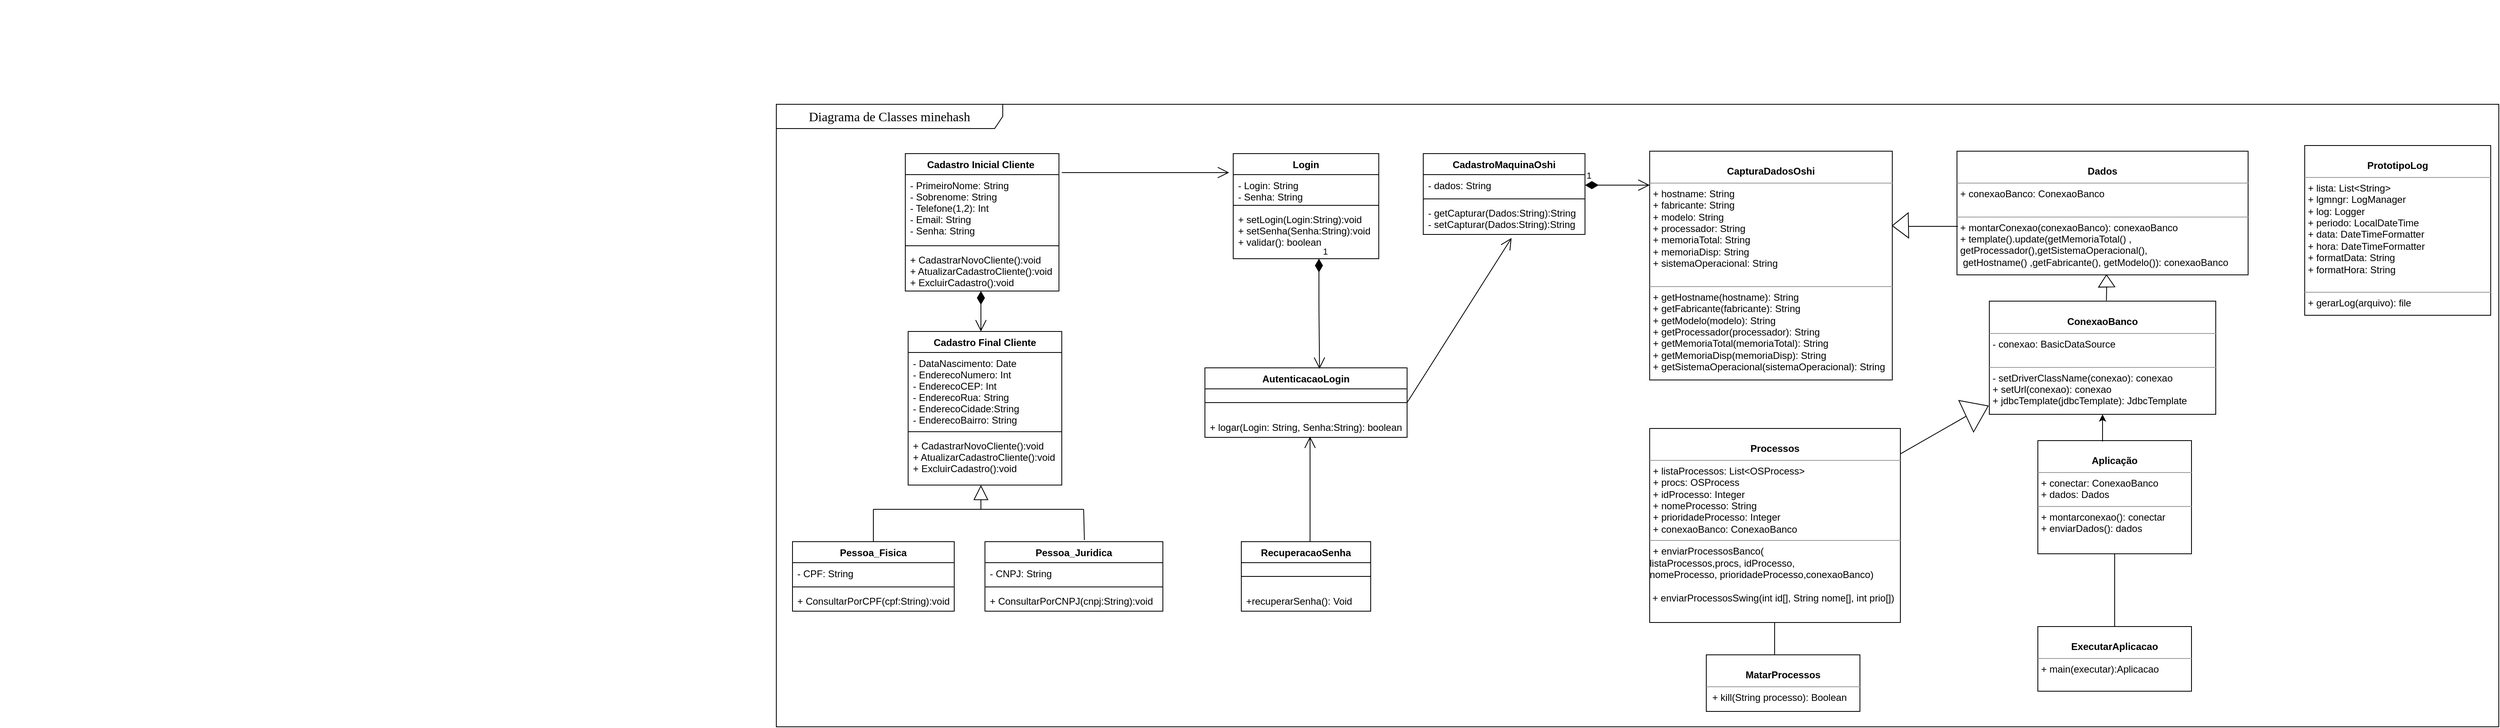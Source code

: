 <mxfile version="12.2.7" type="device" pages="1"><diagram id="vaE4JBZeWl7JKnniOtRk" name="Page-1"><mxGraphModel dx="3253" dy="1265" grid="1" gridSize="10" guides="1" tooltips="1" connect="1" arrows="1" fold="1" page="1" pageScale="1" pageWidth="827" pageHeight="1169" math="0" shadow="0"><root><mxCell id="0"/><mxCell id="1" parent="0"/><mxCell id="SooYa-1nCig1-PcARGIS-1" value="&lt;font style=&quot;font-size: 16px&quot;&gt;Diagrama de Classes minehash&lt;/font&gt;" style="shape=umlFrame;whiteSpace=wrap;html=1;rounded=0;shadow=0;comic=0;labelBackgroundColor=none;strokeWidth=1;fontFamily=Verdana;fontSize=10;align=center;width=280;height=30;" vertex="1" parent="1"><mxGeometry x="460" y="399" width="2130" height="770" as="geometry"/></mxCell><mxCell id="SooYa-1nCig1-PcARGIS-2" value="&lt;p style=&quot;margin: 0px ; margin-top: 4px ; text-align: center&quot;&gt;&lt;br&gt;&lt;b&gt;MatarProcessos&lt;/b&gt;&lt;/p&gt;&lt;hr size=&quot;1&quot;&gt;&lt;p style=&quot;margin: 0px ; margin-left: 4px&quot;&gt;&lt;/p&gt;&lt;p style=&quot;margin: 0px ; margin-left: 4px&quot;&gt;&amp;nbsp;+ kill(String processo): Boolean&lt;br&gt;&lt;br&gt;&lt;/p&gt;" style="verticalAlign=top;align=left;overflow=fill;fontSize=12;fontFamily=Helvetica;html=1;rounded=0;shadow=0;comic=0;labelBackgroundColor=none;strokeWidth=1" vertex="1" parent="1"><mxGeometry x="1610" y="1080" width="190" height="70" as="geometry"/></mxCell><mxCell id="SooYa-1nCig1-PcARGIS-3" value="&lt;p style=&quot;margin: 0px ; margin-top: 4px ; text-align: center&quot;&gt;&lt;br&gt;&lt;b&gt;Dados&lt;/b&gt;&lt;/p&gt;&lt;hr size=&quot;1&quot;&gt;&lt;p style=&quot;margin: 0px ; margin-left: 4px&quot;&gt;+ conexaoBanco: ConexaoBanco&lt;br&gt;&lt;br&gt;&lt;/p&gt;&lt;hr size=&quot;1&quot;&gt;&lt;p style=&quot;margin: 0px ; margin-left: 4px&quot;&gt;+ montarConexao(conexaoBanco): conexaoBanco&lt;br&gt;+ template().update(&lt;span&gt;getMemoriaTotal() ,&lt;/span&gt;&lt;/p&gt;&lt;p style=&quot;margin: 0px ; margin-left: 4px&quot;&gt;&lt;span&gt;getProcessador(),getSistemaOperacional(),&amp;nbsp;&lt;/span&gt;&lt;/p&gt;&lt;p style=&quot;margin: 0px ; margin-left: 4px&quot;&gt;&lt;span&gt;&amp;nbsp;getHostname() ,getFabricante(), getModelo()&lt;/span&gt;): conexaoBanco&amp;nbsp;&lt;/p&gt;" style="verticalAlign=top;align=left;overflow=fill;fontSize=12;fontFamily=Helvetica;html=1;rounded=0;shadow=0;comic=0;labelBackgroundColor=none;strokeWidth=1" vertex="1" parent="1"><mxGeometry x="1920" y="457" width="360" height="153" as="geometry"/></mxCell><mxCell id="SooYa-1nCig1-PcARGIS-4" value="&lt;p style=&quot;margin: 0px ; margin-top: 4px ; text-align: center&quot;&gt;&lt;br&gt;&lt;b&gt;Processos&lt;/b&gt;&lt;/p&gt;&lt;hr size=&quot;1&quot;&gt;&lt;p style=&quot;margin: 0px ; margin-left: 4px&quot;&gt;+ listaProcessos: List&amp;lt;OSProcess&amp;gt;&lt;br&gt;+ procs: OSProcess&lt;/p&gt;&lt;p style=&quot;margin: 0px ; margin-left: 4px&quot;&gt;+ idProcesso: Integer&lt;/p&gt;&lt;p style=&quot;margin: 0px ; margin-left: 4px&quot;&gt;+ nomeProcesso: String&lt;/p&gt;&lt;p style=&quot;margin: 0px ; margin-left: 4px&quot;&gt;+ prioridadeProcesso: Integer&lt;/p&gt;&lt;p style=&quot;margin: 0px ; margin-left: 4px&quot;&gt;+ conexaoBanco: ConexaoBanco&lt;/p&gt;&lt;hr size=&quot;1&quot;&gt;&lt;p style=&quot;margin: 0px ; margin-left: 4px&quot;&gt;+ enviarProcessosBanco(&lt;/p&gt;listaProcessos,procs, idProcesso,&lt;br&gt;nomeProcesso, prioridadeProcesso,conexaoBanco)&lt;br&gt;&lt;span&gt;&lt;br&gt;&amp;nbsp;&lt;/span&gt;&lt;span&gt;+ enviarProcessosSwing(&lt;/span&gt;int id[], String nome[], int prio[])" style="verticalAlign=top;align=left;overflow=fill;fontSize=12;fontFamily=Helvetica;html=1;rounded=0;shadow=0;comic=0;labelBackgroundColor=none;strokeWidth=1" vertex="1" parent="1"><mxGeometry x="1540" y="800" width="310" height="240" as="geometry"/></mxCell><mxCell id="SooYa-1nCig1-PcARGIS-5" value="&lt;p style=&quot;margin: 0px ; margin-top: 4px ; text-align: center&quot;&gt;&lt;br&gt;&lt;b&gt;ExecutarAplicacao&lt;/b&gt;&lt;/p&gt;&lt;hr size=&quot;1&quot;&gt;&lt;p style=&quot;margin: 0px ; margin-left: 4px&quot;&gt;&lt;span&gt;+ main(executar):Aplicacao&lt;/span&gt;&lt;br&gt;&lt;/p&gt;&lt;p style=&quot;margin: 0px ; margin-left: 4px&quot;&gt;&lt;br&gt;&lt;/p&gt;" style="verticalAlign=top;align=left;overflow=fill;fontSize=12;fontFamily=Helvetica;html=1;rounded=0;shadow=0;comic=0;labelBackgroundColor=none;strokeWidth=1" vertex="1" parent="1"><mxGeometry x="2020" y="1045" width="190" height="80" as="geometry"/></mxCell><mxCell id="SooYa-1nCig1-PcARGIS-6" value="&lt;p style=&quot;margin: 0px ; margin-top: 4px ; text-align: center&quot;&gt;&lt;br&gt;&lt;b&gt;Aplicação&lt;/b&gt;&lt;/p&gt;&lt;hr size=&quot;1&quot;&gt;&lt;p style=&quot;margin: 0px ; margin-left: 4px&quot;&gt;+ conectar: ConexaoBanco&lt;/p&gt;&lt;p style=&quot;margin: 0px ; margin-left: 4px&quot;&gt;+ dados: Dados&lt;/p&gt;&lt;hr size=&quot;1&quot;&gt;&lt;p style=&quot;margin: 0px ; margin-left: 4px&quot;&gt;+ montarconexao(): conectar&lt;br&gt;+ enviarDados(): dados&lt;/p&gt;" style="verticalAlign=top;align=left;overflow=fill;fontSize=12;fontFamily=Helvetica;html=1;rounded=0;shadow=0;comic=0;labelBackgroundColor=none;strokeWidth=1" vertex="1" parent="1"><mxGeometry x="2020" y="815" width="190" height="140" as="geometry"/></mxCell><mxCell id="SooYa-1nCig1-PcARGIS-7" value="&lt;p style=&quot;margin: 0px ; margin-top: 4px ; text-align: center&quot;&gt;&lt;br&gt;&lt;b&gt;CapturaDadosOshi&lt;/b&gt;&lt;br&gt;&lt;/p&gt;&lt;hr size=&quot;1&quot;&gt;&lt;p style=&quot;margin: 0px ; margin-left: 4px&quot;&gt;+ hostname: String&lt;br&gt;+ fabricante: String&lt;/p&gt;&lt;p style=&quot;margin: 0px ; margin-left: 4px&quot;&gt;+ modelo: String&lt;/p&gt;&lt;p style=&quot;margin: 0px ; margin-left: 4px&quot;&gt;+ processador: String&lt;/p&gt;&lt;p style=&quot;margin: 0px ; margin-left: 4px&quot;&gt;+ memoriaTotal: String&lt;/p&gt;&lt;p style=&quot;margin: 0px ; margin-left: 4px&quot;&gt;+ memoriaDisp: String&lt;/p&gt;&lt;p style=&quot;margin: 0px ; margin-left: 4px&quot;&gt;+ sistemaOperacional: String&lt;/p&gt;&lt;p style=&quot;margin: 0px ; margin-left: 4px&quot;&gt;&lt;br&gt;&lt;/p&gt;&lt;hr size=&quot;1&quot;&gt;&lt;p style=&quot;margin: 0px ; margin-left: 4px&quot;&gt;+ getHostname(hostname): String&lt;br&gt;+ getFabricante(fabricante): String&lt;/p&gt;&lt;p style=&quot;margin: 0px ; margin-left: 4px&quot;&gt;+ getModelo(modelo): String&lt;/p&gt;&lt;p style=&quot;margin: 0px ; margin-left: 4px&quot;&gt;+ getProcessador(processador): String&lt;/p&gt;&lt;p style=&quot;margin: 0px ; margin-left: 4px&quot;&gt;+ getMemoriaTotal(memoriaTotal): String&lt;/p&gt;&lt;p style=&quot;margin: 0px ; margin-left: 4px&quot;&gt;+ getMemoriaDisp(memoriaDisp): String&lt;/p&gt;&lt;p style=&quot;margin: 0px ; margin-left: 4px&quot;&gt;+ getSistemaOperacional(sistemaOperacional): String&lt;/p&gt;&lt;p style=&quot;margin: 0px ; margin-left: 4px&quot;&gt;&lt;br&gt;&lt;/p&gt;" style="verticalAlign=top;align=left;overflow=fill;fontSize=12;fontFamily=Helvetica;html=1;rounded=0;shadow=0;comic=0;labelBackgroundColor=none;strokeWidth=1" vertex="1" parent="1"><mxGeometry x="1540" y="457" width="300" height="283" as="geometry"/></mxCell><mxCell id="SooYa-1nCig1-PcARGIS-8" value="&lt;p style=&quot;margin: 4px 0px 0px ; text-align: center&quot;&gt;&lt;br&gt;&lt;b&gt;ConexaoBanco&lt;/b&gt;&lt;/p&gt;&lt;hr size=&quot;1&quot;&gt;&lt;p style=&quot;margin: 0px ; margin-left: 4px&quot;&gt;- conexao: BasicDataSource&lt;br&gt;&lt;br&gt;&lt;/p&gt;&lt;hr size=&quot;1&quot;&gt;&lt;p style=&quot;margin: 0px ; margin-left: 4px&quot;&gt;- setDriverClassName(conexao): conexao&lt;br&gt;+ setUrl(conexao): conexao&lt;/p&gt;&lt;p style=&quot;margin: 0px ; margin-left: 4px&quot;&gt;+ jdbcTemplate(jdbcTemplate):&amp;nbsp;JdbcTemplate&lt;br&gt;&lt;/p&gt;&lt;p style=&quot;margin: 0px ; margin-left: 4px&quot;&gt;&lt;br&gt;&lt;/p&gt;" style="verticalAlign=top;align=left;overflow=fill;fontSize=12;fontFamily=Helvetica;html=1;rounded=0;shadow=0;comic=0;labelBackgroundColor=none;strokeWidth=1" vertex="1" parent="1"><mxGeometry x="1960" y="642.5" width="280" height="140" as="geometry"/></mxCell><mxCell id="SooYa-1nCig1-PcARGIS-9" value="" style="endArrow=none;html=1;entryX=0.003;entryY=0.608;entryDx=0;entryDy=0;entryPerimeter=0;" edge="1" parent="1" target="SooYa-1nCig1-PcARGIS-3"><mxGeometry width="50" height="50" relative="1" as="geometry"><mxPoint x="1842" y="550" as="sourcePoint"/><mxPoint x="1905" y="508.5" as="targetPoint"/></mxGeometry></mxCell><mxCell id="SooYa-1nCig1-PcARGIS-10" value="" style="triangle;whiteSpace=wrap;html=1;rotation=179;" vertex="1" parent="1"><mxGeometry x="1840" y="533.5" width="20" height="31" as="geometry"/></mxCell><mxCell id="SooYa-1nCig1-PcARGIS-11" value="&lt;p style=&quot;margin: 0px ; margin-top: 4px ; text-align: center&quot;&gt;&lt;br&gt;&lt;b&gt;PrototipoLog&lt;/b&gt;&lt;/p&gt;&lt;hr size=&quot;1&quot;&gt;&lt;p style=&quot;margin: 0px ; margin-left: 4px&quot;&gt;+ lista: List&amp;lt;String&amp;gt;&lt;/p&gt;&lt;p style=&quot;margin: 0px ; margin-left: 4px&quot;&gt;+ lgmngr: LogManager&lt;/p&gt;&lt;p style=&quot;margin: 0px ; margin-left: 4px&quot;&gt;+&amp;nbsp;log:&amp;nbsp;Logger&lt;/p&gt;&lt;p style=&quot;margin: 0px ; margin-left: 4px&quot;&gt;+&amp;nbsp;periodo:&amp;nbsp;LocalDateTime&lt;/p&gt;&lt;p style=&quot;margin: 0px ; margin-left: 4px&quot;&gt;+&amp;nbsp;data:&amp;nbsp;DateTimeFormatter&lt;/p&gt;&lt;p style=&quot;margin: 0px ; margin-left: 4px&quot;&gt;+&amp;nbsp;hora: DateTimeFormatter&lt;/p&gt;&lt;p style=&quot;margin: 0px ; margin-left: 4px&quot;&gt;+&amp;nbsp;formatData:&amp;nbsp;String&lt;/p&gt;&lt;p style=&quot;margin: 0px ; margin-left: 4px&quot;&gt;+&amp;nbsp;formatHora:&amp;nbsp;String&lt;/p&gt;&lt;p style=&quot;margin: 0px ; margin-left: 4px&quot;&gt;&lt;br&gt;&lt;/p&gt;&lt;hr size=&quot;1&quot;&gt;&lt;p style=&quot;margin: 0px ; margin-left: 4px&quot;&gt;+&amp;nbsp;gerarLog(arquivo): file&lt;/p&gt;" style="verticalAlign=top;align=left;overflow=fill;fontSize=12;fontFamily=Helvetica;html=1;rounded=0;shadow=0;comic=0;labelBackgroundColor=none;strokeWidth=1" vertex="1" parent="1"><mxGeometry x="2350" y="450" width="230" height="210" as="geometry"/></mxCell><mxCell id="SooYa-1nCig1-PcARGIS-12" value="" style="endArrow=none;html=1;entryX=0.5;entryY=1;entryDx=0;entryDy=0;" edge="1" parent="1" source="SooYa-1nCig1-PcARGIS-5" target="SooYa-1nCig1-PcARGIS-6"><mxGeometry width="50" height="50" relative="1" as="geometry"><mxPoint x="2070" y="1005" as="sourcePoint"/><mxPoint x="2120" y="955" as="targetPoint"/></mxGeometry></mxCell><mxCell id="SooYa-1nCig1-PcARGIS-13" value="" style="endArrow=none;html=1;" edge="1" parent="1"><mxGeometry width="50" height="50" relative="1" as="geometry"><mxPoint x="1694.5" y="1080" as="sourcePoint"/><mxPoint x="1694.5" y="1040" as="targetPoint"/></mxGeometry></mxCell><mxCell id="SooYa-1nCig1-PcARGIS-14" value="" style="triangle;whiteSpace=wrap;html=1;rotation=155;direction=west;" vertex="1" parent="1"><mxGeometry x="1930" y="757" width="30" height="43" as="geometry"/></mxCell><mxCell id="SooYa-1nCig1-PcARGIS-15" value="" style="endArrow=none;html=1;entryX=0;entryY=0.5;entryDx=0;entryDy=0;" edge="1" parent="1" source="SooYa-1nCig1-PcARGIS-4" target="SooYa-1nCig1-PcARGIS-14"><mxGeometry width="50" height="50" relative="1" as="geometry"><mxPoint x="1890" y="820" as="sourcePoint"/><mxPoint x="1940" y="770" as="targetPoint"/></mxGeometry></mxCell><mxCell id="SooYa-1nCig1-PcARGIS-16" value="" style="endArrow=classic;html=1;entryX=0.5;entryY=1;entryDx=0;entryDy=0;" edge="1" parent="1" target="SooYa-1nCig1-PcARGIS-8"><mxGeometry width="50" height="50" relative="1" as="geometry"><mxPoint x="2100" y="816" as="sourcePoint"/><mxPoint x="2110" y="780" as="targetPoint"/></mxGeometry></mxCell><mxCell id="SooYa-1nCig1-PcARGIS-17" value="" style="triangle;whiteSpace=wrap;html=1;rotation=179;direction=south;" vertex="1" parent="1"><mxGeometry x="2095" y="610" width="20" height="15" as="geometry"/></mxCell><mxCell id="SooYa-1nCig1-PcARGIS-18" value="" style="endArrow=none;html=1;entryX=0;entryY=0.5;entryDx=0;entryDy=0;exitX=0.517;exitY=-0.005;exitDx=0;exitDy=0;exitPerimeter=0;" edge="1" parent="1" source="SooYa-1nCig1-PcARGIS-8" target="SooYa-1nCig1-PcARGIS-17"><mxGeometry width="50" height="50" relative="1" as="geometry"><mxPoint x="2105" y="640" as="sourcePoint"/><mxPoint x="2115.08" y="626.024" as="targetPoint"/></mxGeometry></mxCell><mxCell id="SooYa-1nCig1-PcARGIS-19" value="Login" style="swimlane;fontStyle=1;align=center;verticalAlign=top;childLayout=stackLayout;horizontal=1;startSize=26;horizontalStack=0;resizeParent=1;resizeParentMax=0;resizeLast=0;collapsible=1;marginBottom=0;" vertex="1" parent="1"><mxGeometry x="1025" y="460" width="180" height="130" as="geometry"/></mxCell><mxCell id="SooYa-1nCig1-PcARGIS-20" value="- Login: String &#10;- Senha: String " style="text;strokeColor=none;fillColor=none;align=left;verticalAlign=top;spacingLeft=4;spacingRight=4;overflow=hidden;rotatable=0;points=[[0,0.5],[1,0.5]];portConstraint=eastwest;" vertex="1" parent="SooYa-1nCig1-PcARGIS-19"><mxGeometry y="26" width="180" height="34" as="geometry"/></mxCell><mxCell id="SooYa-1nCig1-PcARGIS-21" value="" style="line;strokeWidth=1;fillColor=none;align=left;verticalAlign=middle;spacingTop=-1;spacingLeft=3;spacingRight=3;rotatable=0;labelPosition=right;points=[];portConstraint=eastwest;" vertex="1" parent="SooYa-1nCig1-PcARGIS-19"><mxGeometry y="60" width="180" height="8" as="geometry"/></mxCell><mxCell id="SooYa-1nCig1-PcARGIS-22" value="+ setLogin(Login:String):void&#10;+ setSenha(Senha:String):void&#10;+ validar(): boolean" style="text;strokeColor=none;fillColor=none;align=left;verticalAlign=top;spacingLeft=4;spacingRight=4;overflow=hidden;rotatable=0;points=[[0,0.5],[1,0.5]];portConstraint=eastwest;" vertex="1" parent="SooYa-1nCig1-PcARGIS-19"><mxGeometry y="68" width="180" height="62" as="geometry"/></mxCell><mxCell id="SooYa-1nCig1-PcARGIS-23" value="AutenticacaoLogin" style="swimlane;fontStyle=1;align=center;verticalAlign=top;childLayout=stackLayout;horizontal=1;startSize=26;horizontalStack=0;resizeParent=1;resizeParentMax=0;resizeLast=0;collapsible=1;marginBottom=0;" vertex="1" parent="1"><mxGeometry x="990" y="725" width="250" height="86" as="geometry"/></mxCell><mxCell id="SooYa-1nCig1-PcARGIS-24" value="" style="line;strokeWidth=1;fillColor=none;align=left;verticalAlign=middle;spacingTop=-1;spacingLeft=3;spacingRight=3;rotatable=0;labelPosition=right;points=[];portConstraint=eastwest;" vertex="1" parent="SooYa-1nCig1-PcARGIS-23"><mxGeometry y="26" width="250" height="34" as="geometry"/></mxCell><mxCell id="SooYa-1nCig1-PcARGIS-25" value="+ logar(Login: String, Senha:String): boolean&#10;" style="text;strokeColor=none;fillColor=none;align=left;verticalAlign=top;spacingLeft=4;spacingRight=4;overflow=hidden;rotatable=0;points=[[0,0.5],[1,0.5]];portConstraint=eastwest;" vertex="1" parent="SooYa-1nCig1-PcARGIS-23"><mxGeometry y="60" width="250" height="26" as="geometry"/></mxCell><mxCell id="SooYa-1nCig1-PcARGIS-26" value="RecuperacaoSenha" style="swimlane;fontStyle=1;align=center;verticalAlign=top;childLayout=stackLayout;horizontal=1;startSize=26;horizontalStack=0;resizeParent=1;resizeParentMax=0;resizeLast=0;collapsible=1;marginBottom=0;" vertex="1" parent="1"><mxGeometry x="1035" y="940" width="160" height="86" as="geometry"/></mxCell><mxCell id="SooYa-1nCig1-PcARGIS-27" value="" style="line;strokeWidth=1;fillColor=none;align=left;verticalAlign=middle;spacingTop=-1;spacingLeft=3;spacingRight=3;rotatable=0;labelPosition=right;points=[];portConstraint=eastwest;" vertex="1" parent="SooYa-1nCig1-PcARGIS-26"><mxGeometry y="26" width="160" height="34" as="geometry"/></mxCell><mxCell id="SooYa-1nCig1-PcARGIS-28" value="+recuperarSenha(): Void" style="text;strokeColor=none;fillColor=none;align=left;verticalAlign=top;spacingLeft=4;spacingRight=4;overflow=hidden;rotatable=0;points=[[0,0.5],[1,0.5]];portConstraint=eastwest;" vertex="1" parent="SooYa-1nCig1-PcARGIS-26"><mxGeometry y="60" width="160" height="26" as="geometry"/></mxCell><mxCell id="SooYa-1nCig1-PcARGIS-29" value="CadastroMaquinaOshi" style="swimlane;fontStyle=1;align=center;verticalAlign=top;childLayout=stackLayout;horizontal=1;startSize=26;horizontalStack=0;resizeParent=1;resizeParentMax=0;resizeLast=0;collapsible=1;marginBottom=0;" vertex="1" parent="1"><mxGeometry x="1260" y="460" width="200" height="100" as="geometry"/></mxCell><mxCell id="SooYa-1nCig1-PcARGIS-30" value="- dados: String" style="text;strokeColor=none;fillColor=none;align=left;verticalAlign=top;spacingLeft=4;spacingRight=4;overflow=hidden;rotatable=0;points=[[0,0.5],[1,0.5]];portConstraint=eastwest;" vertex="1" parent="SooYa-1nCig1-PcARGIS-29"><mxGeometry y="26" width="200" height="26" as="geometry"/></mxCell><mxCell id="SooYa-1nCig1-PcARGIS-31" value="" style="line;strokeWidth=1;fillColor=none;align=left;verticalAlign=middle;spacingTop=-1;spacingLeft=3;spacingRight=3;rotatable=0;labelPosition=right;points=[];portConstraint=eastwest;" vertex="1" parent="SooYa-1nCig1-PcARGIS-29"><mxGeometry y="52" width="200" height="8" as="geometry"/></mxCell><mxCell id="SooYa-1nCig1-PcARGIS-32" value="- getCapturar(Dados:String):String&#10;- setCapturar(Dados:String):String" style="text;strokeColor=none;fillColor=none;align=left;verticalAlign=top;spacingLeft=4;spacingRight=4;overflow=hidden;rotatable=0;points=[[0,0.5],[1,0.5]];portConstraint=eastwest;" vertex="1" parent="SooYa-1nCig1-PcARGIS-29"><mxGeometry y="60" width="200" height="40" as="geometry"/></mxCell><mxCell id="SooYa-1nCig1-PcARGIS-33" value="1" style="endArrow=open;html=1;endSize=12;startArrow=diamondThin;startSize=14;startFill=1;edgeStyle=orthogonalEdgeStyle;align=left;verticalAlign=bottom;entryX=0.567;entryY=0.015;entryDx=0;entryDy=0;entryPerimeter=0;" edge="1" parent="1" target="SooYa-1nCig1-PcARGIS-23"><mxGeometry x="-1" y="3" relative="1" as="geometry"><mxPoint x="1131" y="590" as="sourcePoint"/><mxPoint x="1120.5" y="710" as="targetPoint"/><Array as="points"><mxPoint x="1131" y="650"/><mxPoint x="1131" y="650"/></Array></mxGeometry></mxCell><mxCell id="SooYa-1nCig1-PcARGIS-34" value="" style="endArrow=open;endFill=1;endSize=12;html=1;entryX=0.546;entryY=1.11;entryDx=0;entryDy=0;entryPerimeter=0;exitX=1;exitY=0.5;exitDx=0;exitDy=0;" edge="1" parent="1" source="SooYa-1nCig1-PcARGIS-23" target="SooYa-1nCig1-PcARGIS-32"><mxGeometry width="160" relative="1" as="geometry"><mxPoint x="1070" y="642" as="sourcePoint"/><mxPoint x="1257.5" y="642" as="targetPoint"/></mxGeometry></mxCell><mxCell id="SooYa-1nCig1-PcARGIS-35" value="1" style="endArrow=open;html=1;endSize=12;startArrow=diamondThin;startSize=14;startFill=1;edgeStyle=orthogonalEdgeStyle;align=left;verticalAlign=bottom;exitX=1;exitY=0.5;exitDx=0;exitDy=0;" edge="1" parent="1" source="SooYa-1nCig1-PcARGIS-30"><mxGeometry x="-1" y="3" relative="1" as="geometry"><mxPoint x="1380" y="480" as="sourcePoint"/><mxPoint x="1540" y="499" as="targetPoint"/></mxGeometry></mxCell><mxCell id="SooYa-1nCig1-PcARGIS-36" value="" style="endArrow=open;endFill=1;endSize=12;html=1;" edge="1" parent="1"><mxGeometry width="160" relative="1" as="geometry"><mxPoint x="1120" y="940" as="sourcePoint"/><mxPoint x="1120" y="810" as="targetPoint"/></mxGeometry></mxCell><mxCell id="SooYa-1nCig1-PcARGIS-38" value="&lt;span style=&quot;color: rgba(0 , 0 , 0 , 0) ; font-family: monospace ; font-size: 0px&quot;&gt;%3CmxGraphModel%3E%3Croot%3E%3CmxCell%20id%3D%220%22%2F%3E%3CmxCell%20id%3D%221%22%20parent%3D%220%22%2F%3E%3CmxCell%20id%3D%222%22%20value%3D%22Cadastro%20Inicial%20Cliente%C2%A0%22%20style%3D%22swimlane%3BfontStyle%3D1%3Balign%3Dcenter%3BverticalAlign%3Dtop%3BchildLayout%3DstackLayout%3Bhorizontal%3D1%3BstartSize%3D26%3BhorizontalStack%3D0%3BresizeParent%3D1%3BresizeParentMax%3D0%3BresizeLast%3D0%3Bcollapsible%3D1%3BmarginBottom%3D0%3B%22%20vertex%3D%221%22%20parent%3D%221%22%3E%3CmxGeometry%20x%3D%22859.5%22%20y%3D%22480%22%20width%3D%22190%22%20height%3D%22170%22%20as%3D%22geometry%22%2F%3E%3C%2FmxCell%3E%3CmxCell%20id%3D%223%22%20value%3D%22-%20PrimeiroNome%3A%20String%26%2310%3B-%20Sobrenome%3A%20String%26%2310%3B-%20Telefone(1%2C2)%3A%20Int%26%2310%3B-%20Email%3A%20String%26%2310%3B-%20Senha%3A%20String%C2%A0%C2%A0%22%20style%3D%22text%3BstrokeColor%3Dnone%3BfillColor%3Dnone%3Balign%3Dleft%3BverticalAlign%3Dtop%3BspacingLeft%3D4%3BspacingRight%3D4%3Boverflow%3Dhidden%3Brotatable%3D0%3Bpoints%3D%5B%5B0%2C0.5%5D%2C%5B1%2C0.5%5D%5D%3BportConstraint%3Deastwest%3B%22%20vertex%3D%221%22%20parent%3D%222%22%3E%3CmxGeometry%20y%3D%2226%22%20width%3D%22190%22%20height%3D%2284%22%20as%3D%22geometry%22%2F%3E%3C%2FmxCell%3E%3CmxCell%20id%3D%224%22%20value%3D%22%22%20style%3D%22line%3BstrokeWidth%3D1%3BfillColor%3Dnone%3Balign%3Dleft%3BverticalAlign%3Dmiddle%3BspacingTop%3D-1%3BspacingLeft%3D3%3BspacingRight%3D3%3Brotatable%3D0%3BlabelPosition%3Dright%3Bpoints%3D%5B%5D%3BportConstraint%3Deastwest%3B%22%20vertex%3D%221%22%20parent%3D%222%22%3E%3CmxGeometry%20y%3D%22110%22%20width%3D%22190%22%20height%3D%228%22%20as%3D%22geometry%22%2F%3E%3C%2FmxCell%3E%3CmxCell%20id%3D%225%22%20value%3D%22%2B%20CadastrarNovoCliente()%3Avoid%26%2310%3B%2B%20AtualizarCadastroCliente()%3Avoid%26%2310%3B%2B%20ExcluirCadastro()%3Avoid%26%2310%3B%26%2310%3B%22%20style%3D%22text%3BstrokeColor%3Dnone%3BfillColor%3Dnone%3Balign%3Dleft%3BverticalAlign%3Dtop%3BspacingLeft%3D4%3BspacingRight%3D4%3Boverflow%3Dhidden%3Brotatable%3D0%3Bpoints%3D%5B%5B0%2C0.5%5D%2C%5B1%2C0.5%5D%5D%3BportConstraint%3Deastwest%3B%22%20vertex%3D%221%22%20parent%3D%222%22%3E%3CmxGeometry%20y%3D%22118%22%20width%3D%22190%22%20height%3D%2252%22%20as%3D%22geometry%22%2F%3E%3C%2FmxCell%3E%3CmxCell%20id%3D%226%22%20value%3D%22Cadastro%20Final%20Cliente%22%20style%3D%22swimlane%3BfontStyle%3D1%3Balign%3Dcenter%3BverticalAlign%3Dtop%3BchildLayout%3DstackLayout%3Bhorizontal%3D1%3BstartSize%3D26%3BhorizontalStack%3D0%3BresizeParent%3D1%3BresizeParentMax%3D0%3BresizeLast%3D0%3Bcollapsible%3D1%3BmarginBottom%3D0%3B%22%20vertex%3D%221%22%20parent%3D%221%22%3E%3CmxGeometry%20x%3D%22863%22%20y%3D%22700%22%20width%3D%22190%22%20height%3D%22190%22%20as%3D%22geometry%22%2F%3E%3C%2FmxCell%3E%3CmxCell%20id%3D%227%22%20value%3D%22-%20DataNascimento%3A%20Date%26%2310%3B-%20EnderecoNumero%3A%20Int%26%2310%3B-%20EnderecoCEP%3A%20Int%26%2310%3B-%20EnderecoRua%3A%20String%26%2310%3B-%20EnderecoCidade%3AString%26%2310%3B-%20EnderecoBairro%3A%20String%26%2310%3B%26%2310%3B%22%20style%3D%22text%3BstrokeColor%3Dnone%3BfillColor%3Dnone%3Balign%3Dleft%3BverticalAlign%3Dtop%3BspacingLeft%3D4%3BspacingRight%3D4%3Boverflow%3Dhidden%3Brotatable%3D0%3Bpoints%3D%5B%5B0%2C0.5%5D%2C%5B1%2C0.5%5D%5D%3BportConstraint%3Deastwest%3B%22%20vertex%3D%221%22%20parent%3D%226%22%3E%3CmxGeometry%20y%3D%2226%22%20width%3D%22190%22%20height%3D%2294%22%20as%3D%22geometry%22%2F%3E%3C%2FmxCell%3E%3CmxCell%20id%3D%228%22%20value%3D%22%22%20style%3D%22line%3BstrokeWidth%3D1%3BfillColor%3Dnone%3Balign%3Dleft%3BverticalAlign%3Dmiddle%3BspacingTop%3D-1%3BspacingLeft%3D3%3BspacingRight%3D3%3Brotatable%3D0%3BlabelPosition%3Dright%3Bpoints%3D%5B%5D%3BportConstraint%3Deastwest%3B%22%20vertex%3D%221%22%20parent%3D%226%22%3E%3CmxGeometry%20y%3D%22120%22%20width%3D%22190%22%20height%3D%228%22%20as%3D%22geometry%22%2F%3E%3C%2FmxCell%3E%3CmxCell%20id%3D%229%22%20value%3D%22%2B%20CadastrarNovoCliente()%3Avoid%26%2310%3B%2B%20AtualizarCadastroCliente()%3Avoid%26%2310%3B%2B%20ExcluirCadastro()%3Avoid%26%2310%3B%22%20style%3D%22text%3BstrokeColor%3Dnone%3BfillColor%3Dnone%3Balign%3Dleft%3BverticalAlign%3Dtop%3BspacingLeft%3D4%3BspacingRight%3D4%3Boverflow%3Dhidden%3Brotatable%3D0%3Bpoints%3D%5B%5B0%2C0.5%5D%2C%5B1%2C0.5%5D%5D%3BportConstraint%3Deastwest%3B%22%20vertex%3D%221%22%20parent%3D%226%22%3E%3CmxGeometry%20y%3D%22128%22%20width%3D%22190%22%20height%3D%2262%22%20as%3D%22geometry%22%2F%3E%3C%2FmxCell%3E%3CmxCell%20id%3D%2210%22%20value%3D%22Pessoa_Fisica%22%20style%3D%22swimlane%3BfontStyle%3D1%3Balign%3Dcenter%3BverticalAlign%3Dtop%3BchildLayout%3DstackLayout%3Bhorizontal%3D1%3BstartSize%3D26%3BhorizontalStack%3D0%3BresizeParent%3D1%3BresizeParentMax%3D0%3BresizeLast%3D0%3Bcollapsible%3D1%3BmarginBottom%3D0%3B%22%20vertex%3D%221%22%20parent%3D%221%22%3E%3CmxGeometry%20x%3D%22720%22%20y%3D%22940%22%20width%3D%22200%22%20height%3D%2286%22%20as%3D%22geometry%22%2F%3E%3C%2FmxCell%3E%3CmxCell%20id%3D%2211%22%20value%3D%22-%20CPF%3A%20String%22%20style%3D%22text%3BstrokeColor%3Dnone%3BfillColor%3Dnone%3Balign%3Dleft%3BverticalAlign%3Dtop%3BspacingLeft%3D4%3BspacingRight%3D4%3Boverflow%3Dhidden%3Brotatable%3D0%3Bpoints%3D%5B%5B0%2C0.5%5D%2C%5B1%2C0.5%5D%5D%3BportConstraint%3Deastwest%3B%22%20vertex%3D%221%22%20parent%3D%2210%22%3E%3CmxGeometry%20y%3D%2226%22%20width%3D%22200%22%20height%3D%2226%22%20as%3D%22geometry%22%2F%3E%3C%2FmxCell%3E%3CmxCell%20id%3D%2212%22%20value%3D%22%22%20style%3D%22line%3BstrokeWidth%3D1%3BfillColor%3Dnone%3Balign%3Dleft%3BverticalAlign%3Dmiddle%3BspacingTop%3D-1%3BspacingLeft%3D3%3BspacingRight%3D3%3Brotatable%3D0%3BlabelPosition%3Dright%3Bpoints%3D%5B%5D%3BportConstraint%3Deastwest%3B%22%20vertex%3D%221%22%20parent%3D%2210%22%3E%3CmxGeometry%20y%3D%2252%22%20width%3D%22200%22%20height%3D%228%22%20as%3D%22geometry%22%2F%3E%3C%2FmxCell%3E%3CmxCell%20id%3D%2213%22%20value%3D%22%2B%20ConsultarPorCPF(cpf%3AString)%3Avoid%22%20style%3D%22text%3BstrokeColor%3Dnone%3BfillColor%3Dnone%3Balign%3Dleft%3BverticalAlign%3Dtop%3BspacingLeft%3D4%3BspacingRight%3D4%3Boverflow%3Dhidden%3Brotatable%3D0%3Bpoints%3D%5B%5B0%2C0.5%5D%2C%5B1%2C0.5%5D%5D%3BportConstraint%3Deastwest%3B%22%20vertex%3D%221%22%20parent%3D%2210%22%3E%3CmxGeometry%20y%3D%2260%22%20width%3D%22200%22%20height%3D%2226%22%20as%3D%22geometry%22%2F%3E%3C%2FmxCell%3E%3CmxCell%20id%3D%2214%22%20value%3D%22Pessoa_Juridica%22%20style%3D%22swimlane%3BfontStyle%3D1%3Balign%3Dcenter%3BverticalAlign%3Dtop%3BchildLayout%3DstackLayout%3Bhorizontal%3D1%3BstartSize%3D26%3BhorizontalStack%3D0%3BresizeParent%3D1%3BresizeParentMax%3D0%3BresizeLast%3D0%3Bcollapsible%3D1%3BmarginBottom%3D0%3B%22%20vertex%3D%221%22%20parent%3D%221%22%3E%3CmxGeometry%20x%3D%22960%22%20y%3D%22940%22%20width%3D%22220%22%20height%3D%2286%22%20as%3D%22geometry%22%2F%3E%3C%2FmxCell%3E%3CmxCell%20id%3D%2215%22%20value%3D%22-%20CNPJ%3A%20String%C2%A0%22%20style%3D%22text%3BstrokeColor%3Dnone%3BfillColor%3Dnone%3Balign%3Dleft%3BverticalAlign%3Dtop%3BspacingLeft%3D4%3BspacingRight%3D4%3Boverflow%3Dhidden%3Brotatable%3D0%3Bpoints%3D%5B%5B0%2C0.5%5D%2C%5B1%2C0.5%5D%5D%3BportConstraint%3Deastwest%3B%22%20vertex%3D%221%22%20parent%3D%2214%22%3E%3CmxGeometry%20y%3D%2226%22%20width%3D%22220%22%20height%3D%2226%22%20as%3D%22geometry%22%2F%3E%3C%2FmxCell%3E%3CmxCell%20id%3D%2216%22%20value%3D%22%22%20style%3D%22line%3BstrokeWidth%3D1%3BfillColor%3Dnone%3Balign%3Dleft%3BverticalAlign%3Dmiddle%3BspacingTop%3D-1%3BspacingLeft%3D3%3BspacingRight%3D3%3Brotatable%3D0%3BlabelPosition%3Dright%3Bpoints%3D%5B%5D%3BportConstraint%3Deastwest%3B%22%20vertex%3D%221%22%20parent%3D%2214%22%3E%3CmxGeometry%20y%3D%2252%22%20width%3D%22220%22%20height%3D%228%22%20as%3D%22geometry%22%2F%3E%3C%2FmxCell%3E%3CmxCell%20id%3D%2217%22%20value%3D%22%2B%20ConsultarPorCNPJ(cnpj%3AString)%3Avoid%22%20style%3D%22text%3BstrokeColor%3Dnone%3BfillColor%3Dnone%3Balign%3Dleft%3BverticalAlign%3Dtop%3BspacingLeft%3D4%3BspacingRight%3D4%3Boverflow%3Dhidden%3Brotatable%3D0%3Bpoints%3D%5B%5B0%2C0.5%5D%2C%5B1%2C0.5%5D%5D%3BportConstraint%3Deastwest%3B%22%20vertex%3D%221%22%20parent%3D%2214%22%3E%3CmxGeometry%20y%3D%2260%22%20width%3D%22220%22%20height%3D%2226%22%20as%3D%22geometry%22%2F%3E%3C%2FmxCell%3E%3CmxCell%20id%3D%2218%22%20value%3D%22%22%20style%3D%22endArrow%3Dblock%3BendSize%3D16%3BendFill%3D0%3Bhtml%3D1%3B%22%20edge%3D%221%22%20parent%3D%221%22%3E%3CmxGeometry%20x%3D%221%22%20y%3D%22-215%22%20width%3D%22160%22%20relative%3D%221%22%20as%3D%22geometry%22%3E%3CmxPoint%20x%3D%22953%22%20y%3D%22920%22%20as%3D%22sourcePoint%22%2F%3E%3CmxPoint%20x%3D%22953%22%20y%3D%22890%22%20as%3D%22targetPoint%22%2F%3E%3CmxPoint%20x%3D%22190%22%20y%3D%22-115%22%20as%3D%22offset%22%2F%3E%3C%2FmxGeometry%3E%3C%2FmxCell%3E%3CmxCell%20id%3D%2219%22%20value%3D%22%22%20style%3D%22endArrow%3Dnone%3Bhtml%3D1%3BedgeStyle%3DorthogonalEdgeStyle%3B%22%20edge%3D%221%22%20parent%3D%221%22%3E%3CmxGeometry%20relative%3D%221%22%20as%3D%22geometry%22%3E%3CmxPoint%20x%3D%22820%22%20y%3D%22920%22%20as%3D%22sourcePoint%22%2F%3E%3CmxPoint%20x%3D%221080%22%20y%3D%22920%22%20as%3D%22targetPoint%22%2F%3E%3C%2FmxGeometry%3E%3C%2FmxCell%3E%3CmxCell%20id%3D%2220%22%20value%3D%22%22%20style%3D%22resizable%3D0%3Bhtml%3D1%3Balign%3Dleft%3BverticalAlign%3Dbottom%3BlabelBackgroundColor%3D%23ffffff%3BfontSize%3D10%3B%22%20connectable%3D%220%22%20vertex%3D%221%22%20parent%3D%2219%22%3E%3CmxGeometry%20x%3D%22-1%22%20relative%3D%221%22%20as%3D%22geometry%22%2F%3E%3C%2FmxCell%3E%3CmxCell%20id%3D%2221%22%20value%3D%22%22%20style%3D%22resizable%3D0%3Bhtml%3D1%3Balign%3Dright%3BverticalAlign%3Dbottom%3BlabelBackgroundColor%3D%23ffffff%3BfontSize%3D10%3B%22%20connectable%3D%220%22%20vertex%3D%221%22%20parent%3D%2219%22%3E%3CmxGeometry%20x%3D%221%22%20relative%3D%221%22%20as%3D%22geometry%22%2F%3E%3C%2FmxCell%3E%3CmxCell%20id%3D%2222%22%20value%3D%22%22%20style%3D%22endArrow%3Dnone%3Bhtml%3D1%3B%22%20edge%3D%221%22%20parent%3D%221%22%3E%3CmxGeometry%20width%3D%2250%22%20height%3D%2250%22%20relative%3D%221%22%20as%3D%22geometry%22%3E%3CmxPoint%20x%3D%22820%22%20y%3D%22940%22%20as%3D%22sourcePoint%22%2F%3E%3CmxPoint%20x%3D%22820%22%20y%3D%22920%22%20as%3D%22targetPoint%22%2F%3E%3C%2FmxGeometry%3E%3C%2FmxCell%3E%3CmxCell%20id%3D%2223%22%20value%3D%22%22%20style%3D%22endArrow%3Dnone%3Bhtml%3D1%3B%22%20edge%3D%221%22%20parent%3D%221%22%3E%3CmxGeometry%20width%3D%2250%22%20height%3D%2250%22%20relative%3D%221%22%20as%3D%22geometry%22%3E%3CmxPoint%20x%3D%221080%22%20y%3D%22940%22%20as%3D%22sourcePoint%22%2F%3E%3CmxPoint%20x%3D%221080%22%20y%3D%22920%22%20as%3D%22targetPoint%22%2F%3E%3C%2FmxGeometry%3E%3C%2FmxCell%3E%3CmxCell%20id%3D%2224%22%20value%3D%22%22%20style%3D%22endArrow%3Dopen%3Bhtml%3D1%3BendSize%3D12%3BstartArrow%3DdiamondThin%3BstartSize%3D14%3BstartFill%3D1%3BedgeStyle%3DorthogonalEdgeStyle%3Balign%3Dleft%3BverticalAlign%3Dbottom%3B%22%20edge%3D%221%22%20parent%3D%221%22%3E%3CmxGeometry%20x%3D%22-1%22%20y%3D%223%22%20relative%3D%221%22%20as%3D%22geometry%22%3E%3CmxPoint%20x%3D%22953%22%20y%3D%22650%22%20as%3D%22sourcePoint%22%2F%3E%3CmxPoint%20x%3D%22953%22%20y%3D%22700%22%20as%3D%22targetPoint%22%2F%3E%3C%2FmxGeometry%3E%3C%2FmxCell%3E%3C%2Froot%3E%3C%2FmxGraphModel%3E&lt;/span&gt;" style="text;html=1;resizable=0;points=[];autosize=1;align=left;verticalAlign=top;spacingTop=-4;" vertex="1" parent="1"><mxGeometry x="-500" y="270" width="20" height="20" as="geometry"/></mxCell><mxCell id="SooYa-1nCig1-PcARGIS-39" value="Cadastro Inicial Cliente " style="swimlane;fontStyle=1;align=center;verticalAlign=top;childLayout=stackLayout;horizontal=1;startSize=26;horizontalStack=0;resizeParent=1;resizeParentMax=0;resizeLast=0;collapsible=1;marginBottom=0;" vertex="1" parent="1"><mxGeometry x="619.5" y="460" width="190" height="170" as="geometry"/></mxCell><mxCell id="SooYa-1nCig1-PcARGIS-40" value="- PrimeiroNome: String&#10;- Sobrenome: String&#10;- Telefone(1,2): Int&#10;- Email: String&#10;- Senha: String  " style="text;strokeColor=none;fillColor=none;align=left;verticalAlign=top;spacingLeft=4;spacingRight=4;overflow=hidden;rotatable=0;points=[[0,0.5],[1,0.5]];portConstraint=eastwest;" vertex="1" parent="SooYa-1nCig1-PcARGIS-39"><mxGeometry y="26" width="190" height="84" as="geometry"/></mxCell><mxCell id="SooYa-1nCig1-PcARGIS-41" value="" style="line;strokeWidth=1;fillColor=none;align=left;verticalAlign=middle;spacingTop=-1;spacingLeft=3;spacingRight=3;rotatable=0;labelPosition=right;points=[];portConstraint=eastwest;" vertex="1" parent="SooYa-1nCig1-PcARGIS-39"><mxGeometry y="110" width="190" height="8" as="geometry"/></mxCell><mxCell id="SooYa-1nCig1-PcARGIS-42" value="+ CadastrarNovoCliente():void&#10;+ AtualizarCadastroCliente():void&#10;+ ExcluirCadastro():void&#10;&#10;" style="text;strokeColor=none;fillColor=none;align=left;verticalAlign=top;spacingLeft=4;spacingRight=4;overflow=hidden;rotatable=0;points=[[0,0.5],[1,0.5]];portConstraint=eastwest;" vertex="1" parent="SooYa-1nCig1-PcARGIS-39"><mxGeometry y="118" width="190" height="52" as="geometry"/></mxCell><mxCell id="SooYa-1nCig1-PcARGIS-43" value="Cadastro Final Cliente" style="swimlane;fontStyle=1;align=center;verticalAlign=top;childLayout=stackLayout;horizontal=1;startSize=26;horizontalStack=0;resizeParent=1;resizeParentMax=0;resizeLast=0;collapsible=1;marginBottom=0;" vertex="1" parent="1"><mxGeometry x="623" y="680" width="190" height="190" as="geometry"/></mxCell><mxCell id="SooYa-1nCig1-PcARGIS-44" value="- DataNascimento: Date&#10;- EnderecoNumero: Int&#10;- EnderecoCEP: Int&#10;- EnderecoRua: String&#10;- EnderecoCidade:String&#10;- EnderecoBairro: String&#10;&#10;" style="text;strokeColor=none;fillColor=none;align=left;verticalAlign=top;spacingLeft=4;spacingRight=4;overflow=hidden;rotatable=0;points=[[0,0.5],[1,0.5]];portConstraint=eastwest;" vertex="1" parent="SooYa-1nCig1-PcARGIS-43"><mxGeometry y="26" width="190" height="94" as="geometry"/></mxCell><mxCell id="SooYa-1nCig1-PcARGIS-45" value="" style="line;strokeWidth=1;fillColor=none;align=left;verticalAlign=middle;spacingTop=-1;spacingLeft=3;spacingRight=3;rotatable=0;labelPosition=right;points=[];portConstraint=eastwest;" vertex="1" parent="SooYa-1nCig1-PcARGIS-43"><mxGeometry y="120" width="190" height="8" as="geometry"/></mxCell><mxCell id="SooYa-1nCig1-PcARGIS-46" value="+ CadastrarNovoCliente():void&#10;+ AtualizarCadastroCliente():void&#10;+ ExcluirCadastro():void&#10;" style="text;strokeColor=none;fillColor=none;align=left;verticalAlign=top;spacingLeft=4;spacingRight=4;overflow=hidden;rotatable=0;points=[[0,0.5],[1,0.5]];portConstraint=eastwest;" vertex="1" parent="SooYa-1nCig1-PcARGIS-43"><mxGeometry y="128" width="190" height="62" as="geometry"/></mxCell><mxCell id="SooYa-1nCig1-PcARGIS-47" value="Pessoa_Fisica" style="swimlane;fontStyle=1;align=center;verticalAlign=top;childLayout=stackLayout;horizontal=1;startSize=26;horizontalStack=0;resizeParent=1;resizeParentMax=0;resizeLast=0;collapsible=1;marginBottom=0;" vertex="1" parent="1"><mxGeometry x="480" y="940" width="200" height="86" as="geometry"/></mxCell><mxCell id="SooYa-1nCig1-PcARGIS-48" value="- CPF: String" style="text;strokeColor=none;fillColor=none;align=left;verticalAlign=top;spacingLeft=4;spacingRight=4;overflow=hidden;rotatable=0;points=[[0,0.5],[1,0.5]];portConstraint=eastwest;" vertex="1" parent="SooYa-1nCig1-PcARGIS-47"><mxGeometry y="26" width="200" height="26" as="geometry"/></mxCell><mxCell id="SooYa-1nCig1-PcARGIS-49" value="" style="line;strokeWidth=1;fillColor=none;align=left;verticalAlign=middle;spacingTop=-1;spacingLeft=3;spacingRight=3;rotatable=0;labelPosition=right;points=[];portConstraint=eastwest;" vertex="1" parent="SooYa-1nCig1-PcARGIS-47"><mxGeometry y="52" width="200" height="8" as="geometry"/></mxCell><mxCell id="SooYa-1nCig1-PcARGIS-50" value="+ ConsultarPorCPF(cpf:String):void" style="text;strokeColor=none;fillColor=none;align=left;verticalAlign=top;spacingLeft=4;spacingRight=4;overflow=hidden;rotatable=0;points=[[0,0.5],[1,0.5]];portConstraint=eastwest;" vertex="1" parent="SooYa-1nCig1-PcARGIS-47"><mxGeometry y="60" width="200" height="26" as="geometry"/></mxCell><mxCell id="SooYa-1nCig1-PcARGIS-51" value="Pessoa_Juridica" style="swimlane;fontStyle=1;align=center;verticalAlign=top;childLayout=stackLayout;horizontal=1;startSize=26;horizontalStack=0;resizeParent=1;resizeParentMax=0;resizeLast=0;collapsible=1;marginBottom=0;" vertex="1" parent="1"><mxGeometry x="718" y="940" width="220" height="86" as="geometry"/></mxCell><mxCell id="SooYa-1nCig1-PcARGIS-52" value="- CNPJ: String " style="text;strokeColor=none;fillColor=none;align=left;verticalAlign=top;spacingLeft=4;spacingRight=4;overflow=hidden;rotatable=0;points=[[0,0.5],[1,0.5]];portConstraint=eastwest;" vertex="1" parent="SooYa-1nCig1-PcARGIS-51"><mxGeometry y="26" width="220" height="26" as="geometry"/></mxCell><mxCell id="SooYa-1nCig1-PcARGIS-53" value="" style="line;strokeWidth=1;fillColor=none;align=left;verticalAlign=middle;spacingTop=-1;spacingLeft=3;spacingRight=3;rotatable=0;labelPosition=right;points=[];portConstraint=eastwest;" vertex="1" parent="SooYa-1nCig1-PcARGIS-51"><mxGeometry y="52" width="220" height="8" as="geometry"/></mxCell><mxCell id="SooYa-1nCig1-PcARGIS-54" value="+ ConsultarPorCNPJ(cnpj:String):void" style="text;strokeColor=none;fillColor=none;align=left;verticalAlign=top;spacingLeft=4;spacingRight=4;overflow=hidden;rotatable=0;points=[[0,0.5],[1,0.5]];portConstraint=eastwest;" vertex="1" parent="SooYa-1nCig1-PcARGIS-51"><mxGeometry y="60" width="220" height="26" as="geometry"/></mxCell><mxCell id="SooYa-1nCig1-PcARGIS-55" value="" style="endArrow=block;endSize=16;endFill=0;html=1;" edge="1" parent="1"><mxGeometry x="1" y="-215" width="160" relative="1" as="geometry"><mxPoint x="713" y="900" as="sourcePoint"/><mxPoint x="713" y="870" as="targetPoint"/><mxPoint x="190" y="-115" as="offset"/></mxGeometry></mxCell><mxCell id="SooYa-1nCig1-PcARGIS-56" value="" style="endArrow=none;html=1;edgeStyle=orthogonalEdgeStyle;" edge="1" parent="1"><mxGeometry relative="1" as="geometry"><mxPoint x="580" y="900" as="sourcePoint"/><mxPoint x="840" y="900" as="targetPoint"/></mxGeometry></mxCell><mxCell id="SooYa-1nCig1-PcARGIS-57" value="" style="resizable=0;html=1;align=left;verticalAlign=bottom;labelBackgroundColor=#ffffff;fontSize=10;" connectable="0" vertex="1" parent="SooYa-1nCig1-PcARGIS-56"><mxGeometry x="-1" relative="1" as="geometry"/></mxCell><mxCell id="SooYa-1nCig1-PcARGIS-58" value="" style="resizable=0;html=1;align=right;verticalAlign=bottom;labelBackgroundColor=#ffffff;fontSize=10;" connectable="0" vertex="1" parent="SooYa-1nCig1-PcARGIS-56"><mxGeometry x="1" relative="1" as="geometry"/></mxCell><mxCell id="SooYa-1nCig1-PcARGIS-59" value="" style="endArrow=none;html=1;" edge="1" parent="1"><mxGeometry width="50" height="50" relative="1" as="geometry"><mxPoint x="580" y="940" as="sourcePoint"/><mxPoint x="580" y="900" as="targetPoint"/></mxGeometry></mxCell><mxCell id="SooYa-1nCig1-PcARGIS-60" value="" style="endArrow=none;html=1;exitX=0.559;exitY=-0.023;exitDx=0;exitDy=0;exitPerimeter=0;" edge="1" parent="1" source="SooYa-1nCig1-PcARGIS-51"><mxGeometry width="50" height="50" relative="1" as="geometry"><mxPoint x="840" y="920" as="sourcePoint"/><mxPoint x="840" y="900" as="targetPoint"/></mxGeometry></mxCell><mxCell id="SooYa-1nCig1-PcARGIS-61" value="" style="endArrow=open;html=1;endSize=12;startArrow=diamondThin;startSize=14;startFill=1;edgeStyle=orthogonalEdgeStyle;align=left;verticalAlign=bottom;" edge="1" parent="1"><mxGeometry x="-1" y="3" relative="1" as="geometry"><mxPoint x="713" y="630" as="sourcePoint"/><mxPoint x="713" y="680" as="targetPoint"/></mxGeometry></mxCell><mxCell id="SooYa-1nCig1-PcARGIS-63" value="" style="endArrow=open;endFill=1;endSize=12;html=1;entryX=-0.028;entryY=-0.074;entryDx=0;entryDy=0;entryPerimeter=0;exitX=1;exitY=0.5;exitDx=0;exitDy=0;" edge="1" parent="1" target="SooYa-1nCig1-PcARGIS-20"><mxGeometry width="160" relative="1" as="geometry"><mxPoint x="813" y="483.5" as="sourcePoint"/><mxPoint x="1069.7" y="279.9" as="targetPoint"/></mxGeometry></mxCell></root></mxGraphModel></diagram></mxfile>